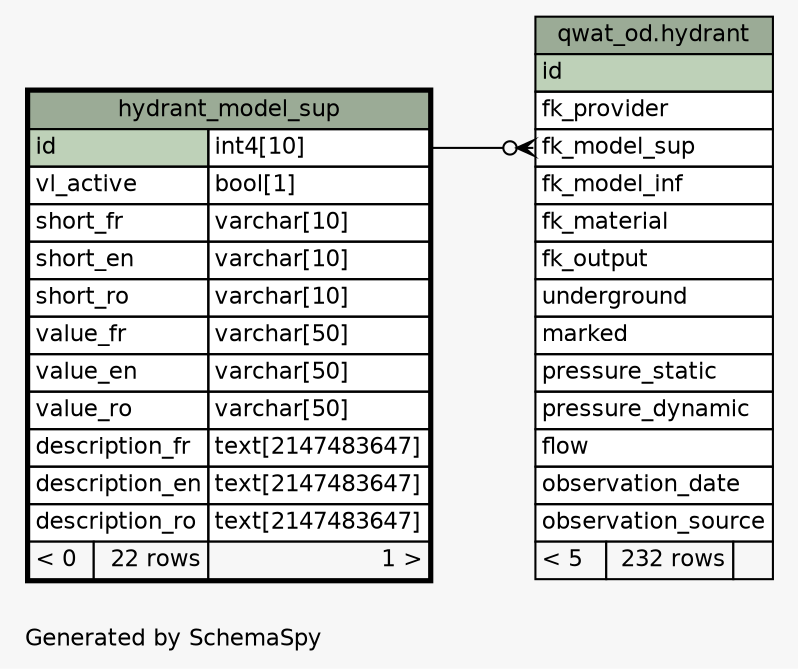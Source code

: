 // dot 2.38.0 on Linux 4.8.0-42-generic
// SchemaSpy rev 590
digraph "oneDegreeRelationshipsDiagram" {
  graph [
    rankdir="RL"
    bgcolor="#f7f7f7"
    label="\nGenerated by SchemaSpy"
    labeljust="l"
    nodesep="0.18"
    ranksep="0.46"
    fontname="Helvetica"
    fontsize="11"
  ];
  node [
    fontname="Helvetica"
    fontsize="11"
    shape="plaintext"
  ];
  edge [
    arrowsize="0.8"
  ];
  "qwat_od.hydrant":"fk_model_sup":w -> "hydrant_model_sup":"id.type":e [arrowhead=none dir=back arrowtail=crowodot];
  "qwat_od.hydrant" [
    label=<
    <TABLE BORDER="0" CELLBORDER="1" CELLSPACING="0" BGCOLOR="#ffffff">
      <TR><TD COLSPAN="3" BGCOLOR="#9bab96" ALIGN="CENTER">qwat_od.hydrant</TD></TR>
      <TR><TD PORT="id" COLSPAN="3" BGCOLOR="#bed1b8" ALIGN="LEFT">id</TD></TR>
      <TR><TD PORT="fk_provider" COLSPAN="3" ALIGN="LEFT">fk_provider</TD></TR>
      <TR><TD PORT="fk_model_sup" COLSPAN="3" ALIGN="LEFT">fk_model_sup</TD></TR>
      <TR><TD PORT="fk_model_inf" COLSPAN="3" ALIGN="LEFT">fk_model_inf</TD></TR>
      <TR><TD PORT="fk_material" COLSPAN="3" ALIGN="LEFT">fk_material</TD></TR>
      <TR><TD PORT="fk_output" COLSPAN="3" ALIGN="LEFT">fk_output</TD></TR>
      <TR><TD PORT="underground" COLSPAN="3" ALIGN="LEFT">underground</TD></TR>
      <TR><TD PORT="marked" COLSPAN="3" ALIGN="LEFT">marked</TD></TR>
      <TR><TD PORT="pressure_static" COLSPAN="3" ALIGN="LEFT">pressure_static</TD></TR>
      <TR><TD PORT="pressure_dynamic" COLSPAN="3" ALIGN="LEFT">pressure_dynamic</TD></TR>
      <TR><TD PORT="flow" COLSPAN="3" ALIGN="LEFT">flow</TD></TR>
      <TR><TD PORT="observation_date" COLSPAN="3" ALIGN="LEFT">observation_date</TD></TR>
      <TR><TD PORT="observation_source" COLSPAN="3" ALIGN="LEFT">observation_source</TD></TR>
      <TR><TD ALIGN="LEFT" BGCOLOR="#f7f7f7">&lt; 5</TD><TD ALIGN="RIGHT" BGCOLOR="#f7f7f7">232 rows</TD><TD ALIGN="RIGHT" BGCOLOR="#f7f7f7">  </TD></TR>
    </TABLE>>
    URL="../../qwat_od/tables/hydrant.html"
    tooltip="qwat_od.hydrant"
  ];
  "hydrant_model_sup" [
    label=<
    <TABLE BORDER="2" CELLBORDER="1" CELLSPACING="0" BGCOLOR="#ffffff">
      <TR><TD COLSPAN="3" BGCOLOR="#9bab96" ALIGN="CENTER">hydrant_model_sup</TD></TR>
      <TR><TD PORT="id" COLSPAN="2" BGCOLOR="#bed1b8" ALIGN="LEFT">id</TD><TD PORT="id.type" ALIGN="LEFT">int4[10]</TD></TR>
      <TR><TD PORT="vl_active" COLSPAN="2" ALIGN="LEFT">vl_active</TD><TD PORT="vl_active.type" ALIGN="LEFT">bool[1]</TD></TR>
      <TR><TD PORT="short_fr" COLSPAN="2" ALIGN="LEFT">short_fr</TD><TD PORT="short_fr.type" ALIGN="LEFT">varchar[10]</TD></TR>
      <TR><TD PORT="short_en" COLSPAN="2" ALIGN="LEFT">short_en</TD><TD PORT="short_en.type" ALIGN="LEFT">varchar[10]</TD></TR>
      <TR><TD PORT="short_ro" COLSPAN="2" ALIGN="LEFT">short_ro</TD><TD PORT="short_ro.type" ALIGN="LEFT">varchar[10]</TD></TR>
      <TR><TD PORT="value_fr" COLSPAN="2" ALIGN="LEFT">value_fr</TD><TD PORT="value_fr.type" ALIGN="LEFT">varchar[50]</TD></TR>
      <TR><TD PORT="value_en" COLSPAN="2" ALIGN="LEFT">value_en</TD><TD PORT="value_en.type" ALIGN="LEFT">varchar[50]</TD></TR>
      <TR><TD PORT="value_ro" COLSPAN="2" ALIGN="LEFT">value_ro</TD><TD PORT="value_ro.type" ALIGN="LEFT">varchar[50]</TD></TR>
      <TR><TD PORT="description_fr" COLSPAN="2" ALIGN="LEFT">description_fr</TD><TD PORT="description_fr.type" ALIGN="LEFT">text[2147483647]</TD></TR>
      <TR><TD PORT="description_en" COLSPAN="2" ALIGN="LEFT">description_en</TD><TD PORT="description_en.type" ALIGN="LEFT">text[2147483647]</TD></TR>
      <TR><TD PORT="description_ro" COLSPAN="2" ALIGN="LEFT">description_ro</TD><TD PORT="description_ro.type" ALIGN="LEFT">text[2147483647]</TD></TR>
      <TR><TD ALIGN="LEFT" BGCOLOR="#f7f7f7">&lt; 0</TD><TD ALIGN="RIGHT" BGCOLOR="#f7f7f7">22 rows</TD><TD ALIGN="RIGHT" BGCOLOR="#f7f7f7">1 &gt;</TD></TR>
    </TABLE>>
    URL="hydrant_model_sup.html"
    tooltip="hydrant_model_sup"
  ];
}
